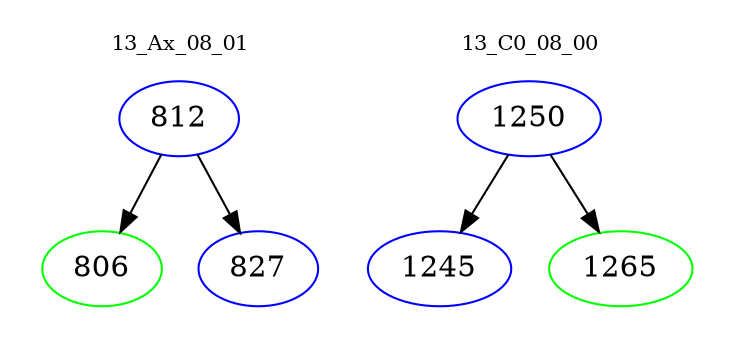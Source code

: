 digraph{
subgraph cluster_0 {
color = white
label = "13_Ax_08_01";
fontsize=10;
T0_812 [label="812", color="blue"]
T0_812 -> T0_806 [color="black"]
T0_806 [label="806", color="green"]
T0_812 -> T0_827 [color="black"]
T0_827 [label="827", color="blue"]
}
subgraph cluster_1 {
color = white
label = "13_C0_08_00";
fontsize=10;
T1_1250 [label="1250", color="blue"]
T1_1250 -> T1_1245 [color="black"]
T1_1245 [label="1245", color="blue"]
T1_1250 -> T1_1265 [color="black"]
T1_1265 [label="1265", color="green"]
}
}
